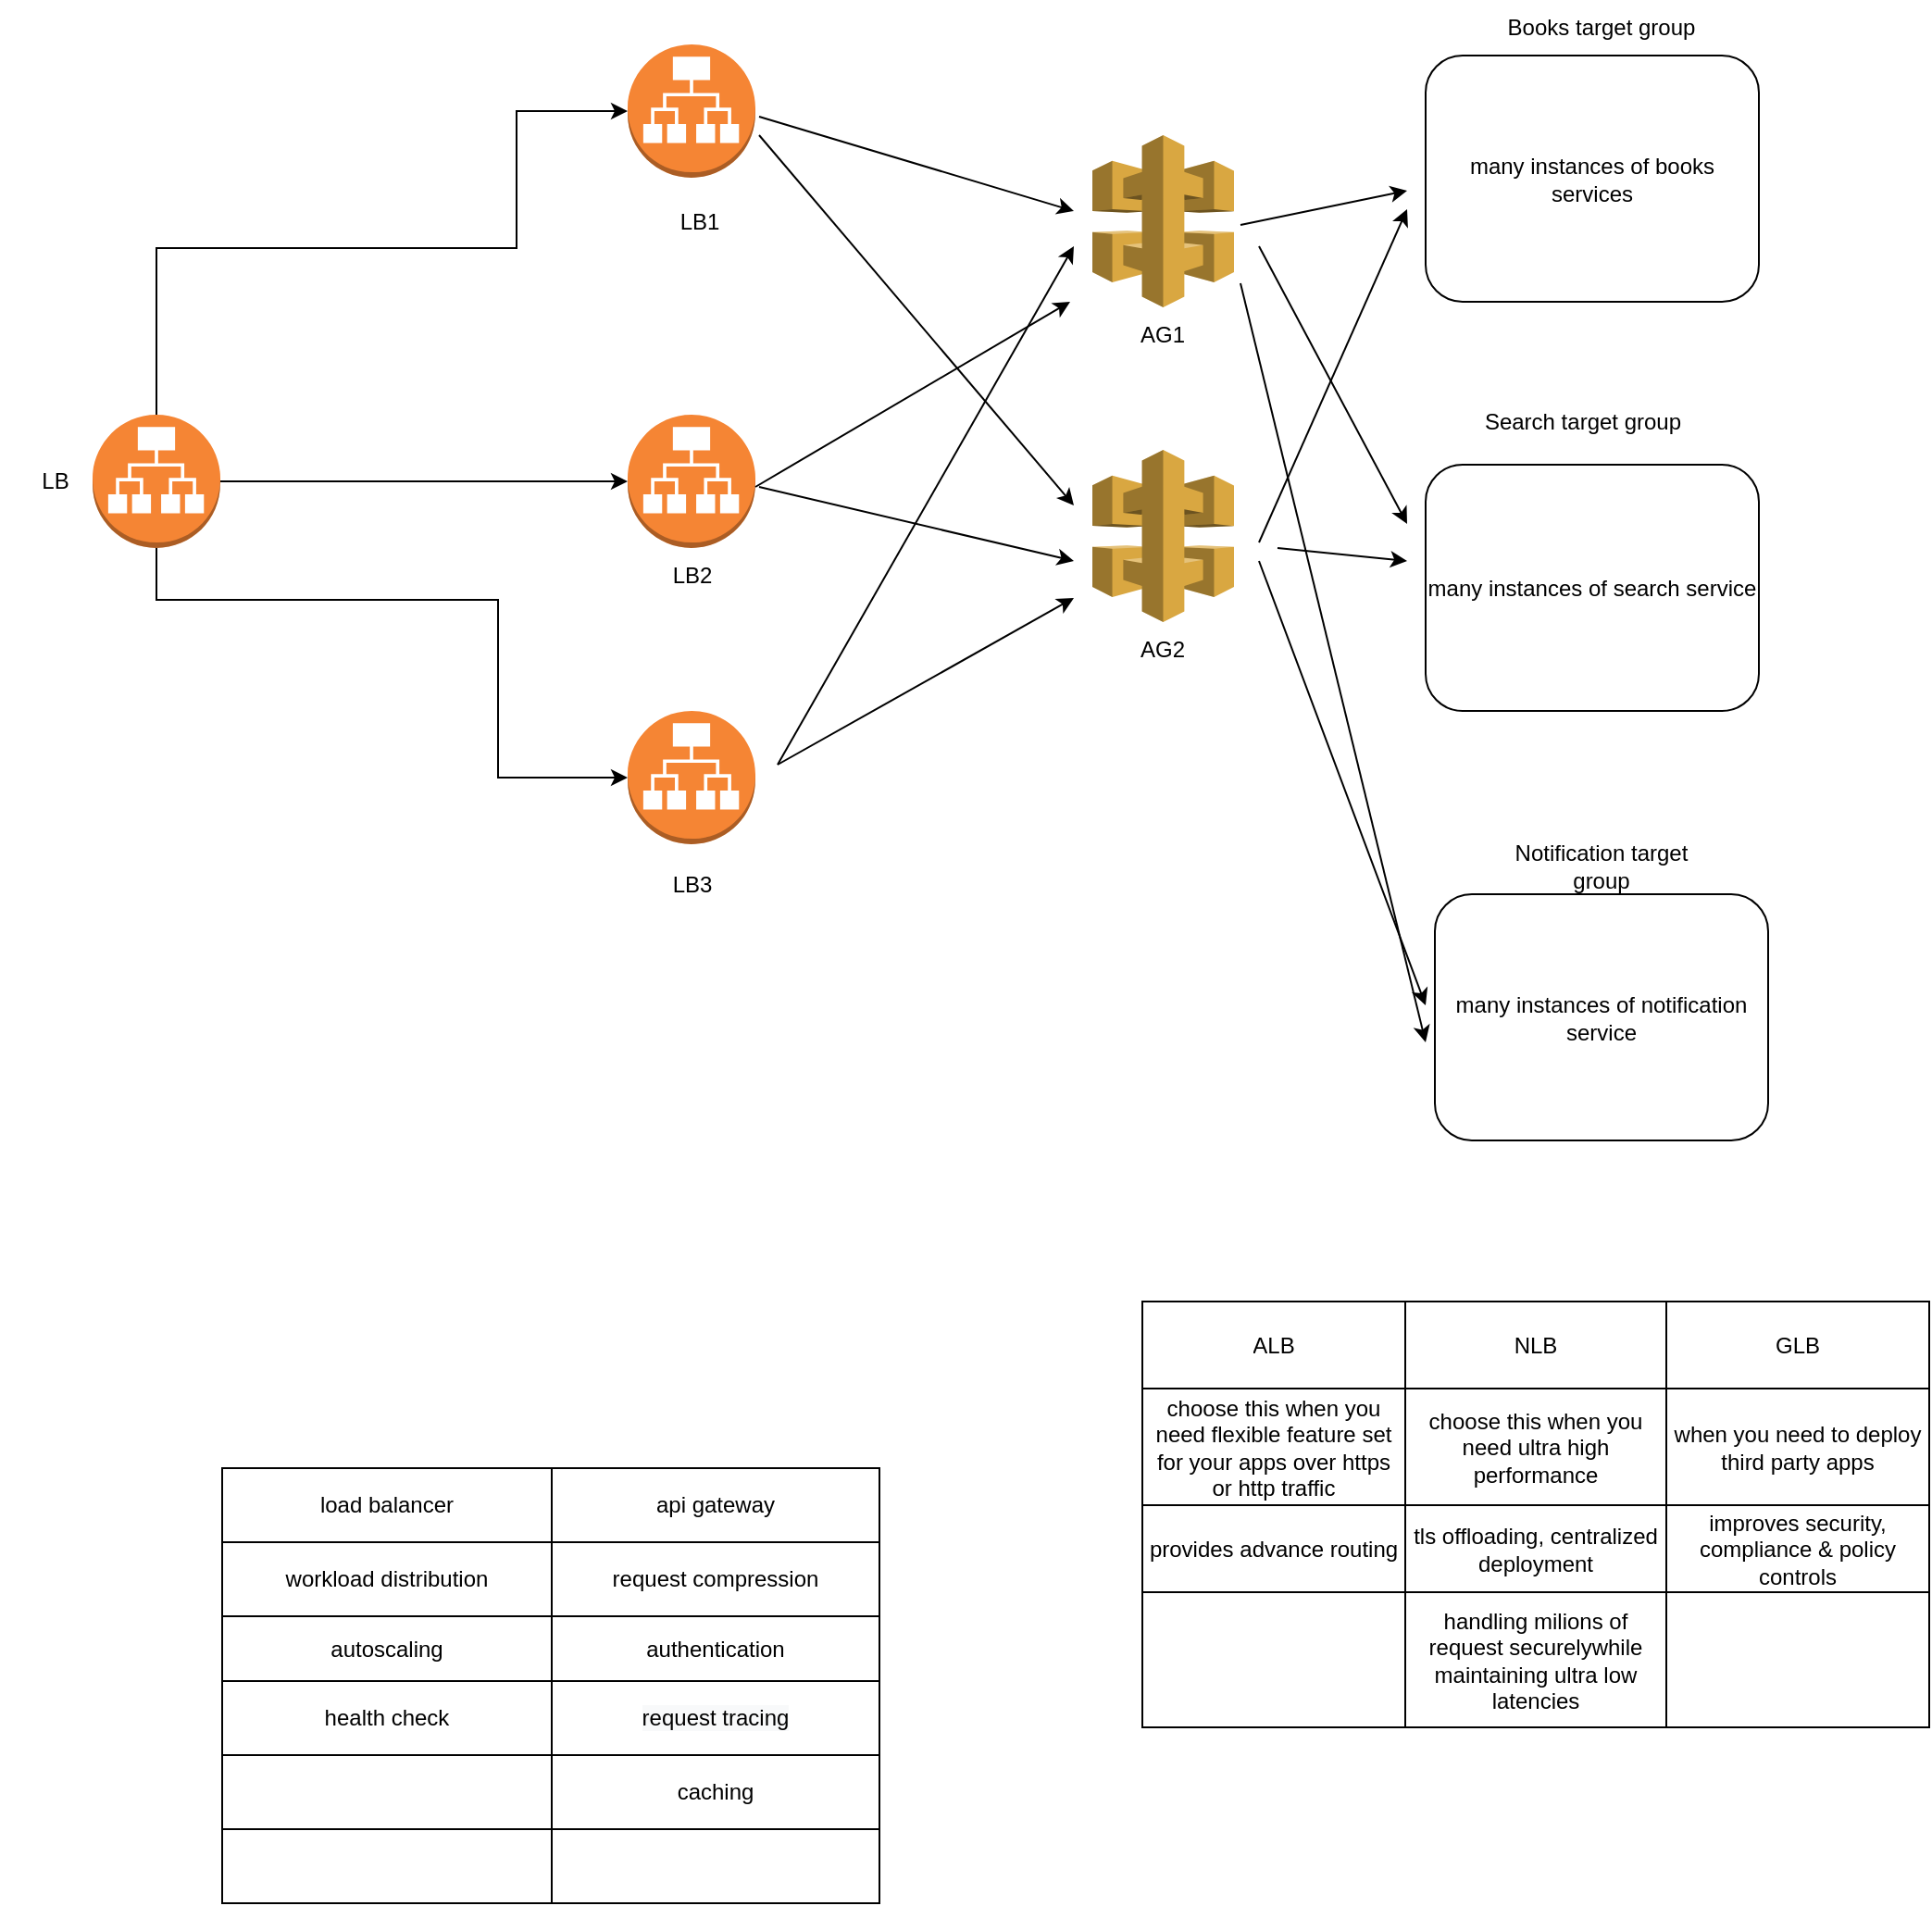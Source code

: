 <mxfile version="16.1.0" type="github"><diagram id="XK0DizSCA6YsQcVCpcm6" name="Page-1"><mxGraphModel dx="1426" dy="794" grid="1" gridSize="10" guides="1" tooltips="1" connect="1" arrows="1" fold="1" page="1" pageScale="1" pageWidth="2339" pageHeight="3300" math="0" shadow="0"><root><mxCell id="0"/><mxCell id="1" parent="0"/><mxCell id="zOFz-2ntxae35o9HX5i_-1" value="" style="shape=table;startSize=0;container=1;collapsible=0;childLayout=tableLayout;" vertex="1" parent="1"><mxGeometry x="460" y="1030" width="355" height="235" as="geometry"/></mxCell><mxCell id="zOFz-2ntxae35o9HX5i_-2" value="" style="shape=partialRectangle;collapsible=0;dropTarget=0;fillColor=none;top=0;left=0;bottom=0;right=0;points=[[0,0.5],[1,0.5]];portConstraint=eastwest;" vertex="1" parent="zOFz-2ntxae35o9HX5i_-1"><mxGeometry width="355" height="40" as="geometry"/></mxCell><mxCell id="zOFz-2ntxae35o9HX5i_-3" value="load balancer" style="shape=partialRectangle;html=1;whiteSpace=wrap;connectable=0;overflow=hidden;fillColor=none;top=0;left=0;bottom=0;right=0;pointerEvents=1;" vertex="1" parent="zOFz-2ntxae35o9HX5i_-2"><mxGeometry width="178" height="40" as="geometry"><mxRectangle width="178" height="40" as="alternateBounds"/></mxGeometry></mxCell><mxCell id="zOFz-2ntxae35o9HX5i_-4" value="api gateway" style="shape=partialRectangle;html=1;whiteSpace=wrap;connectable=0;overflow=hidden;fillColor=none;top=0;left=0;bottom=0;right=0;pointerEvents=1;" vertex="1" parent="zOFz-2ntxae35o9HX5i_-2"><mxGeometry x="178" width="177" height="40" as="geometry"><mxRectangle width="177" height="40" as="alternateBounds"/></mxGeometry></mxCell><mxCell id="zOFz-2ntxae35o9HX5i_-5" value="" style="shape=partialRectangle;collapsible=0;dropTarget=0;fillColor=none;top=0;left=0;bottom=0;right=0;points=[[0,0.5],[1,0.5]];portConstraint=eastwest;" vertex="1" parent="zOFz-2ntxae35o9HX5i_-1"><mxGeometry y="40" width="355" height="40" as="geometry"/></mxCell><mxCell id="zOFz-2ntxae35o9HX5i_-6" value="workload distribution" style="shape=partialRectangle;html=1;whiteSpace=wrap;connectable=0;overflow=hidden;fillColor=none;top=0;left=0;bottom=0;right=0;pointerEvents=1;" vertex="1" parent="zOFz-2ntxae35o9HX5i_-5"><mxGeometry width="178" height="40" as="geometry"><mxRectangle width="178" height="40" as="alternateBounds"/></mxGeometry></mxCell><mxCell id="zOFz-2ntxae35o9HX5i_-7" value="request compression" style="shape=partialRectangle;html=1;whiteSpace=wrap;connectable=0;overflow=hidden;fillColor=none;top=0;left=0;bottom=0;right=0;pointerEvents=1;" vertex="1" parent="zOFz-2ntxae35o9HX5i_-5"><mxGeometry x="178" width="177" height="40" as="geometry"><mxRectangle width="177" height="40" as="alternateBounds"/></mxGeometry></mxCell><mxCell id="zOFz-2ntxae35o9HX5i_-8" value="" style="shape=partialRectangle;collapsible=0;dropTarget=0;fillColor=none;top=0;left=0;bottom=0;right=0;points=[[0,0.5],[1,0.5]];portConstraint=eastwest;" vertex="1" parent="zOFz-2ntxae35o9HX5i_-1"><mxGeometry y="80" width="355" height="35" as="geometry"/></mxCell><mxCell id="zOFz-2ntxae35o9HX5i_-9" value="autoscaling" style="shape=partialRectangle;html=1;whiteSpace=wrap;connectable=0;overflow=hidden;fillColor=none;top=0;left=0;bottom=0;right=0;pointerEvents=1;" vertex="1" parent="zOFz-2ntxae35o9HX5i_-8"><mxGeometry width="178" height="35" as="geometry"><mxRectangle width="178" height="35" as="alternateBounds"/></mxGeometry></mxCell><mxCell id="zOFz-2ntxae35o9HX5i_-10" value="authentication" style="shape=partialRectangle;html=1;whiteSpace=wrap;connectable=0;overflow=hidden;fillColor=none;top=0;left=0;bottom=0;right=0;pointerEvents=1;" vertex="1" parent="zOFz-2ntxae35o9HX5i_-8"><mxGeometry x="178" width="177" height="35" as="geometry"><mxRectangle width="177" height="35" as="alternateBounds"/></mxGeometry></mxCell><mxCell id="zOFz-2ntxae35o9HX5i_-11" style="shape=partialRectangle;collapsible=0;dropTarget=0;fillColor=none;top=0;left=0;bottom=0;right=0;points=[[0,0.5],[1,0.5]];portConstraint=eastwest;" vertex="1" parent="zOFz-2ntxae35o9HX5i_-1"><mxGeometry y="115" width="355" height="40" as="geometry"/></mxCell><mxCell id="zOFz-2ntxae35o9HX5i_-12" value="health check" style="shape=partialRectangle;html=1;whiteSpace=wrap;connectable=0;overflow=hidden;fillColor=none;top=0;left=0;bottom=0;right=0;pointerEvents=1;" vertex="1" parent="zOFz-2ntxae35o9HX5i_-11"><mxGeometry width="178" height="40" as="geometry"><mxRectangle width="178" height="40" as="alternateBounds"/></mxGeometry></mxCell><mxCell id="zOFz-2ntxae35o9HX5i_-13" value="&lt;meta charset=&quot;utf-8&quot;&gt;&lt;span style=&quot;color: rgb(0, 0, 0); font-family: helvetica; font-size: 12px; font-style: normal; font-weight: 400; letter-spacing: normal; text-align: center; text-indent: 0px; text-transform: none; word-spacing: 0px; background-color: rgb(248, 249, 250); display: inline; float: none;&quot;&gt;request tracing&lt;/span&gt;" style="shape=partialRectangle;html=1;whiteSpace=wrap;connectable=0;overflow=hidden;fillColor=none;top=0;left=0;bottom=0;right=0;pointerEvents=1;" vertex="1" parent="zOFz-2ntxae35o9HX5i_-11"><mxGeometry x="178" width="177" height="40" as="geometry"><mxRectangle width="177" height="40" as="alternateBounds"/></mxGeometry></mxCell><mxCell id="zOFz-2ntxae35o9HX5i_-14" style="shape=partialRectangle;collapsible=0;dropTarget=0;fillColor=none;top=0;left=0;bottom=0;right=0;points=[[0,0.5],[1,0.5]];portConstraint=eastwest;" vertex="1" parent="zOFz-2ntxae35o9HX5i_-1"><mxGeometry y="155" width="355" height="40" as="geometry"/></mxCell><mxCell id="zOFz-2ntxae35o9HX5i_-15" style="shape=partialRectangle;html=1;whiteSpace=wrap;connectable=0;overflow=hidden;fillColor=none;top=0;left=0;bottom=0;right=0;pointerEvents=1;" vertex="1" parent="zOFz-2ntxae35o9HX5i_-14"><mxGeometry width="178" height="40" as="geometry"><mxRectangle width="178" height="40" as="alternateBounds"/></mxGeometry></mxCell><mxCell id="zOFz-2ntxae35o9HX5i_-16" value="caching" style="shape=partialRectangle;html=1;whiteSpace=wrap;connectable=0;overflow=hidden;fillColor=none;top=0;left=0;bottom=0;right=0;pointerEvents=1;" vertex="1" parent="zOFz-2ntxae35o9HX5i_-14"><mxGeometry x="178" width="177" height="40" as="geometry"><mxRectangle width="177" height="40" as="alternateBounds"/></mxGeometry></mxCell><mxCell id="zOFz-2ntxae35o9HX5i_-17" style="shape=partialRectangle;collapsible=0;dropTarget=0;fillColor=none;top=0;left=0;bottom=0;right=0;points=[[0,0.5],[1,0.5]];portConstraint=eastwest;" vertex="1" parent="zOFz-2ntxae35o9HX5i_-1"><mxGeometry y="195" width="355" height="40" as="geometry"/></mxCell><mxCell id="zOFz-2ntxae35o9HX5i_-18" style="shape=partialRectangle;html=1;whiteSpace=wrap;connectable=0;overflow=hidden;fillColor=none;top=0;left=0;bottom=0;right=0;pointerEvents=1;" vertex="1" parent="zOFz-2ntxae35o9HX5i_-17"><mxGeometry width="178" height="40" as="geometry"><mxRectangle width="178" height="40" as="alternateBounds"/></mxGeometry></mxCell><mxCell id="zOFz-2ntxae35o9HX5i_-19" style="shape=partialRectangle;html=1;whiteSpace=wrap;connectable=0;overflow=hidden;fillColor=none;top=0;left=0;bottom=0;right=0;pointerEvents=1;" vertex="1" parent="zOFz-2ntxae35o9HX5i_-17"><mxGeometry x="178" width="177" height="40" as="geometry"><mxRectangle width="177" height="40" as="alternateBounds"/></mxGeometry></mxCell><mxCell id="zOFz-2ntxae35o9HX5i_-20" value="" style="shape=table;startSize=0;container=1;collapsible=0;childLayout=tableLayout;" vertex="1" parent="1"><mxGeometry x="957" y="940" width="425" height="230" as="geometry"/></mxCell><mxCell id="zOFz-2ntxae35o9HX5i_-21" value="" style="shape=partialRectangle;collapsible=0;dropTarget=0;fillColor=none;top=0;left=0;bottom=0;right=0;points=[[0,0.5],[1,0.5]];portConstraint=eastwest;" vertex="1" parent="zOFz-2ntxae35o9HX5i_-20"><mxGeometry width="425" height="47" as="geometry"/></mxCell><mxCell id="zOFz-2ntxae35o9HX5i_-22" value="ALB" style="shape=partialRectangle;html=1;whiteSpace=wrap;connectable=0;overflow=hidden;fillColor=none;top=0;left=0;bottom=0;right=0;pointerEvents=1;" vertex="1" parent="zOFz-2ntxae35o9HX5i_-21"><mxGeometry width="142" height="47" as="geometry"><mxRectangle width="142" height="47" as="alternateBounds"/></mxGeometry></mxCell><mxCell id="zOFz-2ntxae35o9HX5i_-23" value="NLB" style="shape=partialRectangle;html=1;whiteSpace=wrap;connectable=0;overflow=hidden;fillColor=none;top=0;left=0;bottom=0;right=0;pointerEvents=1;" vertex="1" parent="zOFz-2ntxae35o9HX5i_-21"><mxGeometry x="142" width="141" height="47" as="geometry"><mxRectangle width="141" height="47" as="alternateBounds"/></mxGeometry></mxCell><mxCell id="zOFz-2ntxae35o9HX5i_-24" value="GLB" style="shape=partialRectangle;html=1;whiteSpace=wrap;connectable=0;overflow=hidden;fillColor=none;top=0;left=0;bottom=0;right=0;pointerEvents=1;" vertex="1" parent="zOFz-2ntxae35o9HX5i_-21"><mxGeometry x="283" width="142" height="47" as="geometry"><mxRectangle width="142" height="47" as="alternateBounds"/></mxGeometry></mxCell><mxCell id="zOFz-2ntxae35o9HX5i_-25" value="" style="shape=partialRectangle;collapsible=0;dropTarget=0;fillColor=none;top=0;left=0;bottom=0;right=0;points=[[0,0.5],[1,0.5]];portConstraint=eastwest;" vertex="1" parent="zOFz-2ntxae35o9HX5i_-20"><mxGeometry y="47" width="425" height="63" as="geometry"/></mxCell><mxCell id="zOFz-2ntxae35o9HX5i_-26" value="choose this when you need flexible feature set for your apps over https or http traffic" style="shape=partialRectangle;html=1;whiteSpace=wrap;connectable=0;overflow=hidden;fillColor=none;top=0;left=0;bottom=0;right=0;pointerEvents=1;" vertex="1" parent="zOFz-2ntxae35o9HX5i_-25"><mxGeometry width="142" height="63" as="geometry"><mxRectangle width="142" height="63" as="alternateBounds"/></mxGeometry></mxCell><mxCell id="zOFz-2ntxae35o9HX5i_-27" value="choose this when you need ultra high performance" style="shape=partialRectangle;html=1;whiteSpace=wrap;connectable=0;overflow=hidden;fillColor=none;top=0;left=0;bottom=0;right=0;pointerEvents=1;" vertex="1" parent="zOFz-2ntxae35o9HX5i_-25"><mxGeometry x="142" width="141" height="63" as="geometry"><mxRectangle width="141" height="63" as="alternateBounds"/></mxGeometry></mxCell><mxCell id="zOFz-2ntxae35o9HX5i_-28" value="when you need to deploy third party apps" style="shape=partialRectangle;html=1;whiteSpace=wrap;connectable=0;overflow=hidden;fillColor=none;top=0;left=0;bottom=0;right=0;pointerEvents=1;" vertex="1" parent="zOFz-2ntxae35o9HX5i_-25"><mxGeometry x="283" width="142" height="63" as="geometry"><mxRectangle width="142" height="63" as="alternateBounds"/></mxGeometry></mxCell><mxCell id="zOFz-2ntxae35o9HX5i_-29" value="" style="shape=partialRectangle;collapsible=0;dropTarget=0;fillColor=none;top=0;left=0;bottom=0;right=0;points=[[0,0.5],[1,0.5]];portConstraint=eastwest;" vertex="1" parent="zOFz-2ntxae35o9HX5i_-20"><mxGeometry y="110" width="425" height="47" as="geometry"/></mxCell><mxCell id="zOFz-2ntxae35o9HX5i_-30" value="provides advance routing" style="shape=partialRectangle;html=1;whiteSpace=wrap;connectable=0;overflow=hidden;fillColor=none;top=0;left=0;bottom=0;right=0;pointerEvents=1;" vertex="1" parent="zOFz-2ntxae35o9HX5i_-29"><mxGeometry width="142" height="47" as="geometry"><mxRectangle width="142" height="47" as="alternateBounds"/></mxGeometry></mxCell><mxCell id="zOFz-2ntxae35o9HX5i_-31" value="tls offloading, centralized deployment" style="shape=partialRectangle;html=1;whiteSpace=wrap;connectable=0;overflow=hidden;fillColor=none;top=0;left=0;bottom=0;right=0;pointerEvents=1;" vertex="1" parent="zOFz-2ntxae35o9HX5i_-29"><mxGeometry x="142" width="141" height="47" as="geometry"><mxRectangle width="141" height="47" as="alternateBounds"/></mxGeometry></mxCell><mxCell id="zOFz-2ntxae35o9HX5i_-32" value="improves security, compliance &amp;amp; policy controls" style="shape=partialRectangle;html=1;whiteSpace=wrap;connectable=0;overflow=hidden;fillColor=none;top=0;left=0;bottom=0;right=0;pointerEvents=1;" vertex="1" parent="zOFz-2ntxae35o9HX5i_-29"><mxGeometry x="283" width="142" height="47" as="geometry"><mxRectangle width="142" height="47" as="alternateBounds"/></mxGeometry></mxCell><mxCell id="zOFz-2ntxae35o9HX5i_-33" style="shape=partialRectangle;collapsible=0;dropTarget=0;fillColor=none;top=0;left=0;bottom=0;right=0;points=[[0,0.5],[1,0.5]];portConstraint=eastwest;" vertex="1" parent="zOFz-2ntxae35o9HX5i_-20"><mxGeometry y="157" width="425" height="73" as="geometry"/></mxCell><mxCell id="zOFz-2ntxae35o9HX5i_-34" style="shape=partialRectangle;html=1;whiteSpace=wrap;connectable=0;overflow=hidden;fillColor=none;top=0;left=0;bottom=0;right=0;pointerEvents=1;" vertex="1" parent="zOFz-2ntxae35o9HX5i_-33"><mxGeometry width="142" height="73" as="geometry"><mxRectangle width="142" height="73" as="alternateBounds"/></mxGeometry></mxCell><mxCell id="zOFz-2ntxae35o9HX5i_-35" value="handling milions of request securelywhile maintaining ultra low latencies" style="shape=partialRectangle;html=1;whiteSpace=wrap;connectable=0;overflow=hidden;fillColor=none;top=0;left=0;bottom=0;right=0;pointerEvents=1;" vertex="1" parent="zOFz-2ntxae35o9HX5i_-33"><mxGeometry x="142" width="141" height="73" as="geometry"><mxRectangle width="141" height="73" as="alternateBounds"/></mxGeometry></mxCell><mxCell id="zOFz-2ntxae35o9HX5i_-36" style="shape=partialRectangle;html=1;whiteSpace=wrap;connectable=0;overflow=hidden;fillColor=none;top=0;left=0;bottom=0;right=0;pointerEvents=1;" vertex="1" parent="zOFz-2ntxae35o9HX5i_-33"><mxGeometry x="283" width="142" height="73" as="geometry"><mxRectangle width="142" height="73" as="alternateBounds"/></mxGeometry></mxCell><mxCell id="zOFz-2ntxae35o9HX5i_-40" style="edgeStyle=orthogonalEdgeStyle;rounded=0;orthogonalLoop=1;jettySize=auto;html=1;entryX=0;entryY=0.5;entryDx=0;entryDy=0;entryPerimeter=0;" edge="1" parent="1" source="zOFz-2ntxae35o9HX5i_-37" target="zOFz-2ntxae35o9HX5i_-38"><mxGeometry relative="1" as="geometry"><Array as="points"><mxPoint x="619" y="371"/><mxPoint x="619" y="297"/></Array></mxGeometry></mxCell><mxCell id="zOFz-2ntxae35o9HX5i_-37" value="" style="outlineConnect=0;dashed=0;verticalLabelPosition=bottom;verticalAlign=top;align=center;html=1;shape=mxgraph.aws3.application_load_balancer;fillColor=#F58534;gradientColor=none;" vertex="1" parent="1"><mxGeometry x="390" y="461" width="69" height="72" as="geometry"/></mxCell><mxCell id="zOFz-2ntxae35o9HX5i_-38" value="" style="outlineConnect=0;dashed=0;verticalLabelPosition=bottom;verticalAlign=top;align=center;html=1;shape=mxgraph.aws3.application_load_balancer;fillColor=#F58534;gradientColor=none;" vertex="1" parent="1"><mxGeometry x="679" y="261" width="69" height="72" as="geometry"/></mxCell><mxCell id="zOFz-2ntxae35o9HX5i_-39" value="" style="outlineConnect=0;dashed=0;verticalLabelPosition=bottom;verticalAlign=top;align=center;html=1;shape=mxgraph.aws3.application_load_balancer;fillColor=#F58534;gradientColor=none;" vertex="1" parent="1"><mxGeometry x="679" y="461" width="69" height="72" as="geometry"/></mxCell><mxCell id="zOFz-2ntxae35o9HX5i_-41" style="edgeStyle=orthogonalEdgeStyle;rounded=0;orthogonalLoop=1;jettySize=auto;html=1;entryX=0;entryY=0.5;entryDx=0;entryDy=0;entryPerimeter=0;" edge="1" parent="1" source="zOFz-2ntxae35o9HX5i_-37" target="zOFz-2ntxae35o9HX5i_-39"><mxGeometry relative="1" as="geometry"><mxPoint x="568" y="397" as="sourcePoint"/><mxPoint x="689" y="307" as="targetPoint"/></mxGeometry></mxCell><mxCell id="zOFz-2ntxae35o9HX5i_-42" value="" style="outlineConnect=0;dashed=0;verticalLabelPosition=bottom;verticalAlign=top;align=center;html=1;shape=mxgraph.aws3.api_gateway;fillColor=#D9A741;gradientColor=none;" vertex="1" parent="1"><mxGeometry x="930" y="310" width="76.5" height="93" as="geometry"/></mxCell><mxCell id="zOFz-2ntxae35o9HX5i_-43" value="" style="outlineConnect=0;dashed=0;verticalLabelPosition=bottom;verticalAlign=top;align=center;html=1;shape=mxgraph.aws3.api_gateway;fillColor=#D9A741;gradientColor=none;" vertex="1" parent="1"><mxGeometry x="930" y="480" width="76.5" height="93" as="geometry"/></mxCell><mxCell id="zOFz-2ntxae35o9HX5i_-44" value="" style="outlineConnect=0;dashed=0;verticalLabelPosition=bottom;verticalAlign=top;align=center;html=1;shape=mxgraph.aws3.application_load_balancer;fillColor=#F58534;gradientColor=none;" vertex="1" parent="1"><mxGeometry x="679" y="621" width="69" height="72" as="geometry"/></mxCell><mxCell id="zOFz-2ntxae35o9HX5i_-45" style="edgeStyle=orthogonalEdgeStyle;rounded=0;orthogonalLoop=1;jettySize=auto;html=1;entryX=0;entryY=0.5;entryDx=0;entryDy=0;entryPerimeter=0;" edge="1" parent="1" source="zOFz-2ntxae35o9HX5i_-37" target="zOFz-2ntxae35o9HX5i_-44"><mxGeometry relative="1" as="geometry"><mxPoint x="559" y="397" as="sourcePoint"/><mxPoint x="619" y="641" as="targetPoint"/><Array as="points"><mxPoint x="425" y="561"/><mxPoint x="609" y="561"/><mxPoint x="609" y="657"/></Array></mxGeometry></mxCell><mxCell id="zOFz-2ntxae35o9HX5i_-46" value="" style="endArrow=classic;html=1;rounded=0;" edge="1" parent="1"><mxGeometry width="50" height="50" relative="1" as="geometry"><mxPoint x="760" y="650" as="sourcePoint"/><mxPoint x="920" y="560" as="targetPoint"/></mxGeometry></mxCell><mxCell id="zOFz-2ntxae35o9HX5i_-47" value="" style="endArrow=classic;html=1;rounded=0;" edge="1" parent="1"><mxGeometry width="50" height="50" relative="1" as="geometry"><mxPoint x="760" y="650" as="sourcePoint"/><mxPoint x="920" y="370" as="targetPoint"/></mxGeometry></mxCell><mxCell id="zOFz-2ntxae35o9HX5i_-48" value="" style="endArrow=classic;html=1;rounded=0;" edge="1" parent="1"><mxGeometry width="50" height="50" relative="1" as="geometry"><mxPoint x="748" y="500" as="sourcePoint"/><mxPoint x="918" y="400" as="targetPoint"/></mxGeometry></mxCell><mxCell id="zOFz-2ntxae35o9HX5i_-49" value="" style="endArrow=classic;html=1;rounded=0;" edge="1" parent="1"><mxGeometry width="50" height="50" relative="1" as="geometry"><mxPoint x="750" y="300" as="sourcePoint"/><mxPoint x="920" y="351" as="targetPoint"/></mxGeometry></mxCell><mxCell id="zOFz-2ntxae35o9HX5i_-50" value="" style="endArrow=classic;html=1;rounded=0;" edge="1" parent="1"><mxGeometry width="50" height="50" relative="1" as="geometry"><mxPoint x="750" y="500" as="sourcePoint"/><mxPoint x="920" y="540" as="targetPoint"/></mxGeometry></mxCell><mxCell id="zOFz-2ntxae35o9HX5i_-51" value="" style="endArrow=classic;html=1;rounded=0;" edge="1" parent="1"><mxGeometry width="50" height="50" relative="1" as="geometry"><mxPoint x="750" y="310" as="sourcePoint"/><mxPoint x="920" y="510" as="targetPoint"/></mxGeometry></mxCell><mxCell id="zOFz-2ntxae35o9HX5i_-52" value="AG1" style="text;html=1;strokeColor=none;fillColor=none;align=center;verticalAlign=middle;whiteSpace=wrap;rounded=0;" vertex="1" parent="1"><mxGeometry x="938.25" y="403" width="60" height="30" as="geometry"/></mxCell><mxCell id="zOFz-2ntxae35o9HX5i_-53" value="AG2" style="text;html=1;strokeColor=none;fillColor=none;align=center;verticalAlign=middle;whiteSpace=wrap;rounded=0;" vertex="1" parent="1"><mxGeometry x="938.25" y="573" width="60" height="30" as="geometry"/></mxCell><mxCell id="zOFz-2ntxae35o9HX5i_-54" value="LB3" style="text;html=1;strokeColor=none;fillColor=none;align=center;verticalAlign=middle;whiteSpace=wrap;rounded=0;" vertex="1" parent="1"><mxGeometry x="683.5" y="700" width="60" height="30" as="geometry"/></mxCell><mxCell id="zOFz-2ntxae35o9HX5i_-55" value="LB1" style="text;html=1;strokeColor=none;fillColor=none;align=center;verticalAlign=middle;whiteSpace=wrap;rounded=0;" vertex="1" parent="1"><mxGeometry x="688" y="341.5" width="60" height="30" as="geometry"/></mxCell><mxCell id="zOFz-2ntxae35o9HX5i_-56" value="LB2" style="text;html=1;strokeColor=none;fillColor=none;align=center;verticalAlign=middle;whiteSpace=wrap;rounded=0;" vertex="1" parent="1"><mxGeometry x="683.5" y="533" width="60" height="30" as="geometry"/></mxCell><mxCell id="zOFz-2ntxae35o9HX5i_-57" value="LB" style="text;html=1;strokeColor=none;fillColor=none;align=center;verticalAlign=middle;whiteSpace=wrap;rounded=0;" vertex="1" parent="1"><mxGeometry x="340" y="482" width="60" height="30" as="geometry"/></mxCell><mxCell id="zOFz-2ntxae35o9HX5i_-58" value="many instances of books services" style="rounded=1;whiteSpace=wrap;html=1;" vertex="1" parent="1"><mxGeometry x="1110" y="267" width="180" height="133" as="geometry"/></mxCell><mxCell id="zOFz-2ntxae35o9HX5i_-59" value="Books target group" style="text;html=1;strokeColor=none;fillColor=none;align=center;verticalAlign=middle;whiteSpace=wrap;rounded=0;" vertex="1" parent="1"><mxGeometry x="1150" y="237" width="110" height="30" as="geometry"/></mxCell><mxCell id="zOFz-2ntxae35o9HX5i_-60" value="many instances of search service" style="rounded=1;whiteSpace=wrap;html=1;" vertex="1" parent="1"><mxGeometry x="1110" y="488" width="180" height="133" as="geometry"/></mxCell><mxCell id="zOFz-2ntxae35o9HX5i_-61" value="Search target group" style="text;html=1;strokeColor=none;fillColor=none;align=center;verticalAlign=middle;whiteSpace=wrap;rounded=0;" vertex="1" parent="1"><mxGeometry x="1140" y="450" width="110" height="30" as="geometry"/></mxCell><mxCell id="zOFz-2ntxae35o9HX5i_-62" value="many instances of notification service" style="rounded=1;whiteSpace=wrap;html=1;" vertex="1" parent="1"><mxGeometry x="1115" y="720" width="180" height="133" as="geometry"/></mxCell><mxCell id="zOFz-2ntxae35o9HX5i_-63" value="Notification target group" style="text;html=1;strokeColor=none;fillColor=none;align=center;verticalAlign=middle;whiteSpace=wrap;rounded=0;" vertex="1" parent="1"><mxGeometry x="1150" y="690" width="110" height="30" as="geometry"/></mxCell><mxCell id="zOFz-2ntxae35o9HX5i_-64" value="" style="endArrow=classic;html=1;rounded=0;" edge="1" parent="1"><mxGeometry width="50" height="50" relative="1" as="geometry"><mxPoint x="1020" y="530" as="sourcePoint"/><mxPoint x="1100" y="350" as="targetPoint"/></mxGeometry></mxCell><mxCell id="zOFz-2ntxae35o9HX5i_-65" value="" style="endArrow=classic;html=1;rounded=0;" edge="1" parent="1"><mxGeometry width="50" height="50" relative="1" as="geometry"><mxPoint x="1020" y="540" as="sourcePoint"/><mxPoint x="1110" y="780" as="targetPoint"/></mxGeometry></mxCell><mxCell id="zOFz-2ntxae35o9HX5i_-66" value="" style="endArrow=classic;html=1;rounded=0;" edge="1" parent="1"><mxGeometry width="50" height="50" relative="1" as="geometry"><mxPoint x="1030" y="533" as="sourcePoint"/><mxPoint x="1100" y="540" as="targetPoint"/></mxGeometry></mxCell><mxCell id="zOFz-2ntxae35o9HX5i_-67" value="" style="endArrow=classic;html=1;rounded=0;" edge="1" parent="1"><mxGeometry width="50" height="50" relative="1" as="geometry"><mxPoint x="1010" y="358.5" as="sourcePoint"/><mxPoint x="1100" y="340" as="targetPoint"/></mxGeometry></mxCell><mxCell id="zOFz-2ntxae35o9HX5i_-68" value="" style="endArrow=classic;html=1;rounded=0;" edge="1" parent="1"><mxGeometry width="50" height="50" relative="1" as="geometry"><mxPoint x="1020" y="370" as="sourcePoint"/><mxPoint x="1100" y="520" as="targetPoint"/></mxGeometry></mxCell><mxCell id="zOFz-2ntxae35o9HX5i_-69" value="" style="endArrow=classic;html=1;rounded=0;" edge="1" parent="1"><mxGeometry width="50" height="50" relative="1" as="geometry"><mxPoint x="1010" y="390" as="sourcePoint"/><mxPoint x="1110" y="800" as="targetPoint"/></mxGeometry></mxCell></root></mxGraphModel></diagram></mxfile>